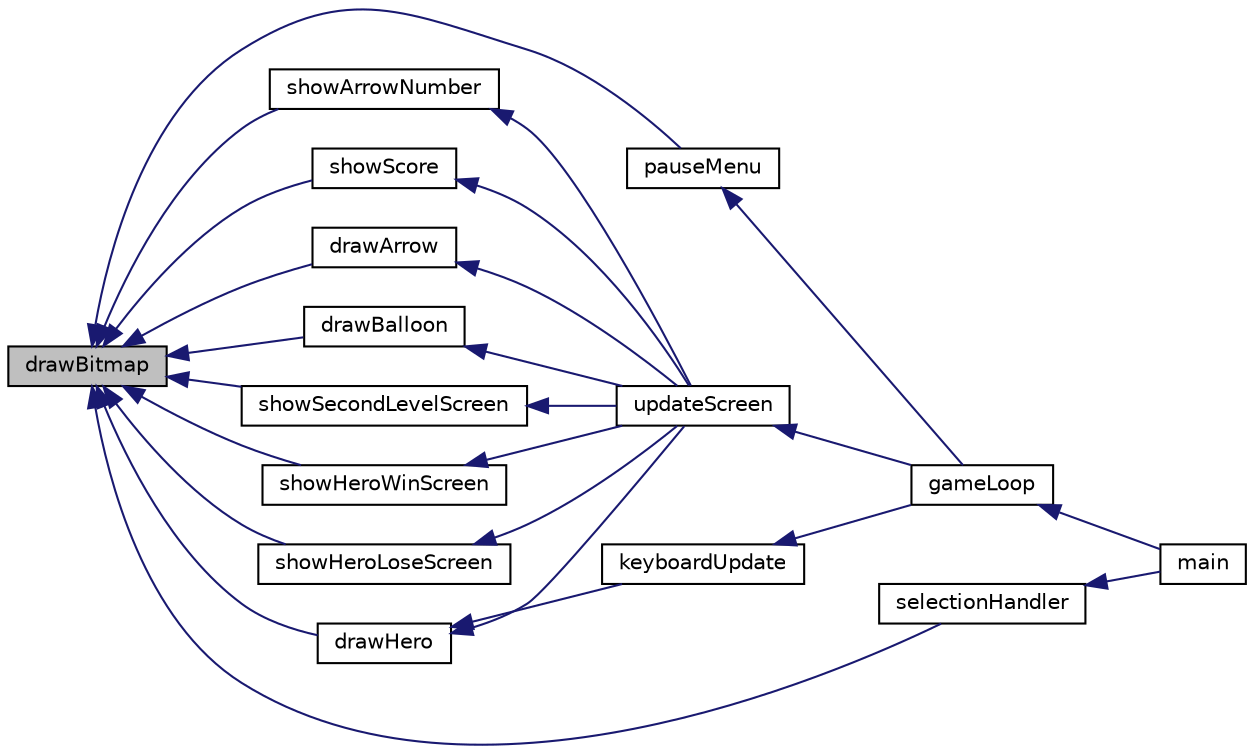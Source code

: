 digraph "drawBitmap"
{
  edge [fontname="Helvetica",fontsize="10",labelfontname="Helvetica",labelfontsize="10"];
  node [fontname="Helvetica",fontsize="10",shape=record];
  rankdir="LR";
  Node12 [label="drawBitmap",height=0.2,width=0.4,color="black", fillcolor="grey75", style="filled", fontcolor="black"];
  Node12 -> Node13 [dir="back",color="midnightblue",fontsize="10",style="solid",fontname="Helvetica"];
  Node13 [label="drawArrow",height=0.2,width=0.4,color="black", fillcolor="white", style="filled",URL="$group___arrow.html#gae01dae4f5fc67eb32f385b511df0708d",tooltip="This function displays the bitmap image associated with an arrow. "];
  Node13 -> Node14 [dir="back",color="midnightblue",fontsize="10",style="solid",fontname="Helvetica"];
  Node14 [label="updateScreen",height=0.2,width=0.4,color="black", fillcolor="white", style="filled",URL="$group___bow.html#ga53417cd25bc8832760fcaf2964eae773",tooltip="Handles all events related to updating screen every interruption of the timer. "];
  Node14 -> Node15 [dir="back",color="midnightblue",fontsize="10",style="solid",fontname="Helvetica"];
  Node15 [label="gameLoop",height=0.2,width=0.4,color="black", fillcolor="white", style="filled",URL="$group___bow.html#gae3fcb6ab83836a82d8ab58a853667cba",tooltip="Main function for the game. Controls all interrupts of the peripherals and calls auxiliary functions..."];
  Node15 -> Node16 [dir="back",color="midnightblue",fontsize="10",style="solid",fontname="Helvetica"];
  Node16 [label="main",height=0.2,width=0.4,color="black", fillcolor="white", style="filled",URL="$main_8c.html#ae66f6b31b5ad750f1fe042a706a4e3d4"];
  Node12 -> Node17 [dir="back",color="midnightblue",fontsize="10",style="solid",fontname="Helvetica"];
  Node17 [label="drawBalloon",height=0.2,width=0.4,color="black", fillcolor="white", style="filled",URL="$group___balloon.html#gacbcb334009f82d5790837646adfb1f53",tooltip="This function displays the bitmap image associated with te balloon. "];
  Node17 -> Node14 [dir="back",color="midnightblue",fontsize="10",style="solid",fontname="Helvetica"];
  Node12 -> Node18 [dir="back",color="midnightblue",fontsize="10",style="solid",fontname="Helvetica"];
  Node18 [label="showSecondLevelScreen",height=0.2,width=0.4,color="black", fillcolor="white", style="filled",URL="$group___bow.html#ga52192254289b36f509d3417f9559aff6",tooltip="Show an image indicating the game is now in second stage. "];
  Node18 -> Node14 [dir="back",color="midnightblue",fontsize="10",style="solid",fontname="Helvetica"];
  Node12 -> Node19 [dir="back",color="midnightblue",fontsize="10",style="solid",fontname="Helvetica"];
  Node19 [label="showHeroWinScreen",height=0.2,width=0.4,color="black", fillcolor="white", style="filled",URL="$group___bow.html#ga494893eea313272de559f6e09ec1b092",tooltip="If the hero wins, will show a winning screen. "];
  Node19 -> Node14 [dir="back",color="midnightblue",fontsize="10",style="solid",fontname="Helvetica"];
  Node12 -> Node20 [dir="back",color="midnightblue",fontsize="10",style="solid",fontname="Helvetica"];
  Node20 [label="showHeroLoseScreen",height=0.2,width=0.4,color="black", fillcolor="white", style="filled",URL="$group___bow.html#ga062afccc186a18ab185520f43061f910",tooltip="If the hero loses, will show a losing screen. "];
  Node20 -> Node14 [dir="back",color="midnightblue",fontsize="10",style="solid",fontname="Helvetica"];
  Node12 -> Node21 [dir="back",color="midnightblue",fontsize="10",style="solid",fontname="Helvetica"];
  Node21 [label="showArrowNumber",height=0.2,width=0.4,color="black", fillcolor="white", style="filled",URL="$group___bow.html#ga691411f6c9c029c0229645de9cf4448f",tooltip="Makes the bitmap associated with arrow number show on screen. "];
  Node21 -> Node14 [dir="back",color="midnightblue",fontsize="10",style="solid",fontname="Helvetica"];
  Node12 -> Node22 [dir="back",color="midnightblue",fontsize="10",style="solid",fontname="Helvetica"];
  Node22 [label="showScore",height=0.2,width=0.4,color="black", fillcolor="white", style="filled",URL="$group___bow.html#ga7fe3b0ac571d0d42b5672333f47f3ae0",tooltip="Makes the bitmap associated with the score show on screen. "];
  Node22 -> Node14 [dir="back",color="midnightblue",fontsize="10",style="solid",fontname="Helvetica"];
  Node12 -> Node23 [dir="back",color="midnightblue",fontsize="10",style="solid",fontname="Helvetica"];
  Node23 [label="drawHero",height=0.2,width=0.4,color="black", fillcolor="white", style="filled",URL="$group___hero.html#ga9a335b858de8bc37137a6d2fde7e7df7",tooltip="Draws on screen the hero bitmap. "];
  Node23 -> Node14 [dir="back",color="midnightblue",fontsize="10",style="solid",fontname="Helvetica"];
  Node23 -> Node24 [dir="back",color="midnightblue",fontsize="10",style="solid",fontname="Helvetica"];
  Node24 [label="keyboardUpdate",height=0.2,width=0.4,color="black", fillcolor="white", style="filled",URL="$group___bow.html#gaa13cebcbe2531a9d4449bca30396dc85",tooltip="Handles all events related to keyboard inputs. "];
  Node24 -> Node15 [dir="back",color="midnightblue",fontsize="10",style="solid",fontname="Helvetica"];
  Node12 -> Node25 [dir="back",color="midnightblue",fontsize="10",style="solid",fontname="Helvetica"];
  Node25 [label="selectionHandler",height=0.2,width=0.4,color="black", fillcolor="white", style="filled",URL="$group___menu.html#ga2c4c4891001199cf42c066c2b2eab521",tooltip="Handles the main menu options. "];
  Node25 -> Node16 [dir="back",color="midnightblue",fontsize="10",style="solid",fontname="Helvetica"];
  Node12 -> Node26 [dir="back",color="midnightblue",fontsize="10",style="solid",fontname="Helvetica"];
  Node26 [label="pauseMenu",height=0.2,width=0.4,color="black", fillcolor="white", style="filled",URL="$group___menu.html#ga6256ad5a883392425d4ffbb78f5cb369",tooltip="Handles the pause menu options. "];
  Node26 -> Node15 [dir="back",color="midnightblue",fontsize="10",style="solid",fontname="Helvetica"];
}
